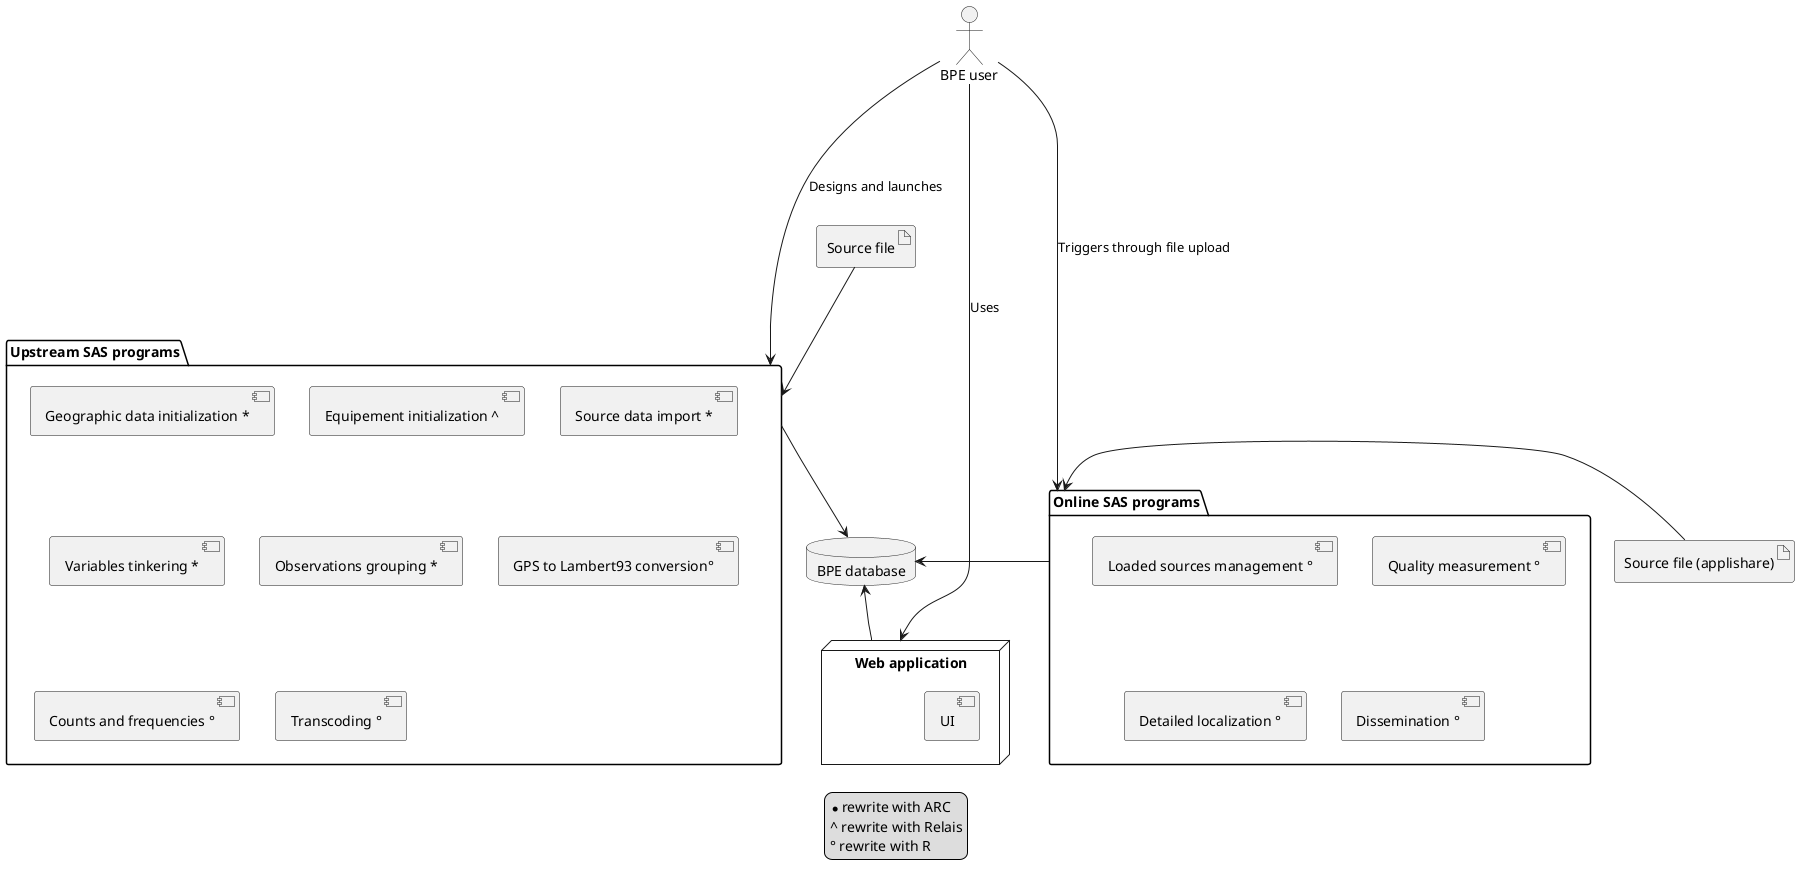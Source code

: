 @startuml

' Users ----------

:BPE user: as USER

' Components ----------

package "Upstream SAS programs" as SAS_AMONT {
    component "Geographic data initialization *"
    component "Equipement initialization ^"
    component "Source data import *"
    component "Variables tinkering *"
    component "Observations grouping *"
    component "GPS to Lambert93 conversion°"
    component "Counts and frequencies °"
    component "Transcoding °"
}

package "Online SAS programs" as SAS_LIGNE {
    component "Loaded sources management °"
    component "Quality measurement °"
    component "Detailed localization °"
    component "Dissemination °"
}

node "Web application" as APPLI_WEB {
    component "UI"
}

database "BPE database" as BPE_DB {

}

artifact "Source file" as SOURCE
artifact "Source file (applishare)" as SOURCE_FTP

' Links ----------
SOURCE -down-> SAS_AMONT
SAS_AMONT -down-> BPE_DB
SOURCE_FTP -left-> SAS_LIGNE
SAS_LIGNE -left-> BPE_DB
APPLI_WEB -up-> BPE_DB

USER --down--> SAS_AMONT: "Designs and launches"
USER --down--> APPLI_WEB: "Uses"
USER --down--> SAS_LIGNE: "Triggers through file upload" 

' Notes ----------

' Legend ----------
legend
 * rewrite with ARC
 ^ rewrite with Relais
 ° rewrite with R
endlegend

@enduml